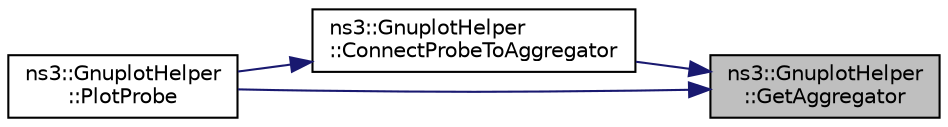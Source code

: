 digraph "ns3::GnuplotHelper::GetAggregator"
{
 // LATEX_PDF_SIZE
  edge [fontname="Helvetica",fontsize="10",labelfontname="Helvetica",labelfontsize="10"];
  node [fontname="Helvetica",fontsize="10",shape=record];
  rankdir="RL";
  Node1 [label="ns3::GnuplotHelper\l::GetAggregator",height=0.2,width=0.4,color="black", fillcolor="grey75", style="filled", fontcolor="black",tooltip="Gets the aggregator."];
  Node1 -> Node2 [dir="back",color="midnightblue",fontsize="10",style="solid",fontname="Helvetica"];
  Node2 [label="ns3::GnuplotHelper\l::ConnectProbeToAggregator",height=0.2,width=0.4,color="black", fillcolor="white", style="filled",URL="$classns3_1_1_gnuplot_helper.html#ad80ba9cf7fe4c4c5fc9c165d7d04955d",tooltip="Connects the probe to the aggregator."];
  Node2 -> Node3 [dir="back",color="midnightblue",fontsize="10",style="solid",fontname="Helvetica"];
  Node3 [label="ns3::GnuplotHelper\l::PlotProbe",height=0.2,width=0.4,color="black", fillcolor="white", style="filled",URL="$classns3_1_1_gnuplot_helper.html#a755eeb654e6d2c3ab3ab9674e21480f9",tooltip=" "];
  Node1 -> Node3 [dir="back",color="midnightblue",fontsize="10",style="solid",fontname="Helvetica"];
}
